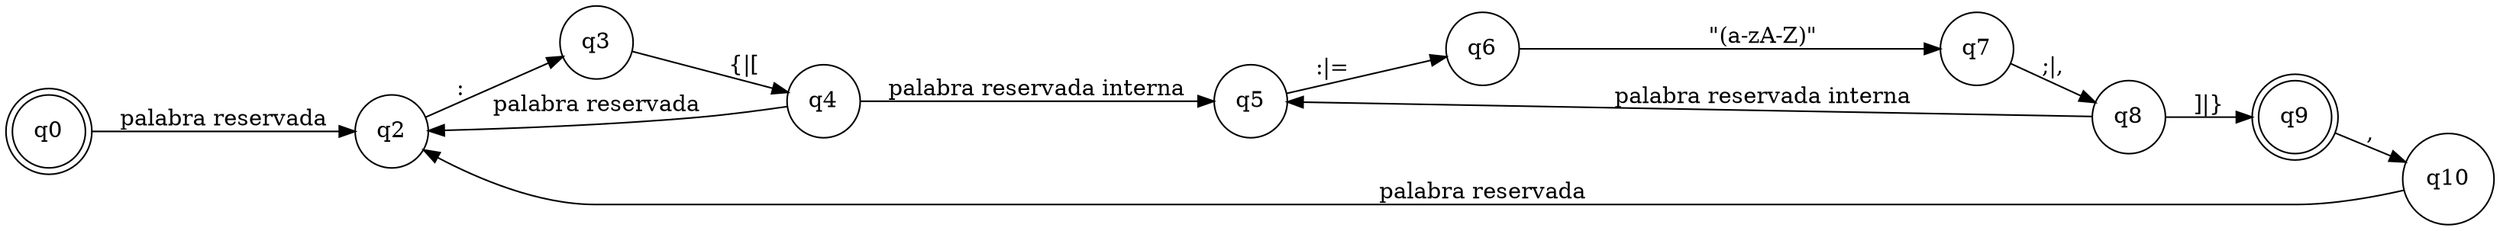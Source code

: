 digraph G {
    rankdir=LR;
    node [shape=circle];
    q0 [shape=doublecircle];  // Estado de inicio
    q9 [shape=doublecircle];  // Estado de aceptación
    
    q0 -> q2 [label="palabra reservada"];
    q2 -> q3 [label=":"];
    q3 -> q4 [label="{|["];
    q4 -> q2 [label="palabra reservada"];
    q4 -> q5 [label="palabra reservada interna"];
    q5 -> q6 [label=":|="];
    q6 -> q7 [label="\"(a-zA-Z)\""];
    q7 -> q8 [label=";|,"];
    q8 -> q5 [label="palabra reservada interna"];
    q8 -> q9 [label="]|}"];
    q9 -> q10 [label=","];
    q10 -> q2 [label="palabra reservada"];
}